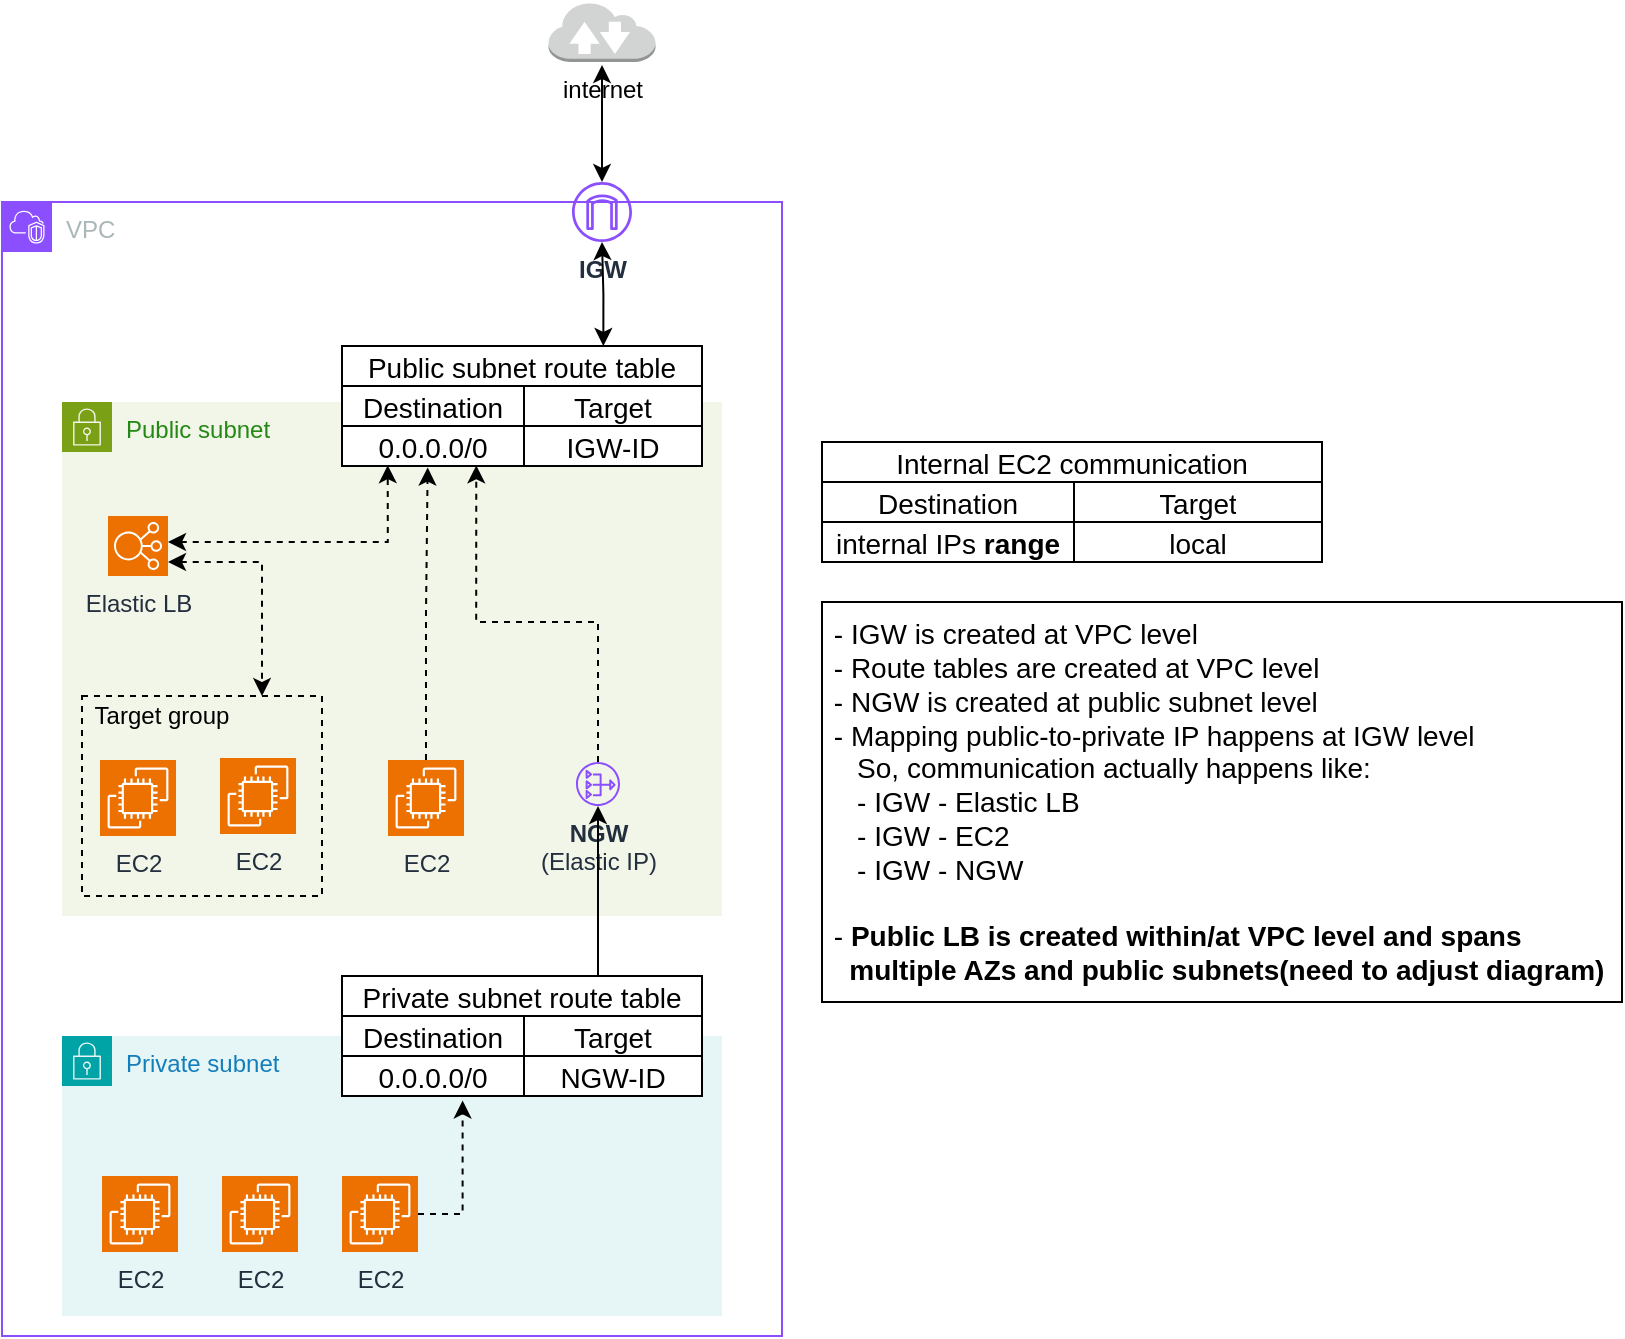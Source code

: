 <mxfile version="26.1.0">
  <diagram name="Page-1" id="J59PzGIV-IZARhgNcw3m">
    <mxGraphModel dx="993" dy="568" grid="1" gridSize="10" guides="1" tooltips="1" connect="1" arrows="1" fold="1" page="1" pageScale="1" pageWidth="850" pageHeight="1100" background="#ffffff" math="0" shadow="0">
      <root>
        <mxCell id="0" />
        <mxCell id="1" parent="0" />
        <mxCell id="nNxd906b-8G5X-YyZnIa-1" value="VPC" style="points=[[0,0],[0.25,0],[0.5,0],[0.75,0],[1,0],[1,0.25],[1,0.5],[1,0.75],[1,1],[0.75,1],[0.5,1],[0.25,1],[0,1],[0,0.75],[0,0.5],[0,0.25]];outlineConnect=0;gradientColor=none;html=1;whiteSpace=wrap;fontSize=12;fontStyle=0;container=0;pointerEvents=0;collapsible=0;recursiveResize=0;shape=mxgraph.aws4.group;grIcon=mxgraph.aws4.group_vpc2;strokeColor=#8C4FFF;fillColor=none;verticalAlign=top;align=left;spacingLeft=30;fontColor=#AAB7B8;dashed=0;" parent="1" vertex="1">
          <mxGeometry x="40" y="130" width="390" height="567" as="geometry" />
        </mxCell>
        <mxCell id="nNxd906b-8G5X-YyZnIa-15" value="" style="edgeStyle=orthogonalEdgeStyle;rounded=0;orthogonalLoop=1;jettySize=auto;html=1;startArrow=classic;startFill=1;" parent="1" source="UBAS4pGQuPnV54A2ei4c-3" edge="1">
          <mxGeometry relative="1" as="geometry">
            <mxPoint x="340" y="61.5" as="targetPoint" />
          </mxGeometry>
        </mxCell>
        <mxCell id="nNxd906b-8G5X-YyZnIa-114" value="Internal EC2 communication" style="shape=table;startSize=20;container=1;collapsible=0;childLayout=tableLayout;strokeColor=default;fontSize=14;labelBackgroundColor=none;gradientColor=none;swimlaneFillColor=default;" parent="1" vertex="1">
          <mxGeometry x="450" y="250" width="250" height="60" as="geometry" />
        </mxCell>
        <mxCell id="nNxd906b-8G5X-YyZnIa-115" value="" style="shape=tableRow;horizontal=0;startSize=0;swimlaneHead=0;swimlaneBody=0;strokeColor=inherit;top=0;left=0;bottom=0;right=0;collapsible=0;dropTarget=0;fillColor=none;points=[[0,0.5],[1,0.5]];portConstraint=eastwest;fontSize=16;swimlaneFillColor=default;" parent="nNxd906b-8G5X-YyZnIa-114" vertex="1">
          <mxGeometry y="20" width="250" height="20" as="geometry" />
        </mxCell>
        <mxCell id="nNxd906b-8G5X-YyZnIa-116" value="Destination" style="shape=partialRectangle;html=1;whiteSpace=wrap;connectable=0;strokeColor=inherit;overflow=hidden;fillColor=none;top=0;left=0;bottom=0;right=0;pointerEvents=1;fontSize=14;swimlaneFillColor=default;" parent="nNxd906b-8G5X-YyZnIa-115" vertex="1">
          <mxGeometry width="126" height="20" as="geometry">
            <mxRectangle width="126" height="20" as="alternateBounds" />
          </mxGeometry>
        </mxCell>
        <mxCell id="nNxd906b-8G5X-YyZnIa-117" value="Target" style="shape=partialRectangle;html=1;whiteSpace=wrap;connectable=0;strokeColor=inherit;overflow=hidden;fillColor=none;top=0;left=0;bottom=0;right=0;pointerEvents=1;fontSize=14;swimlaneFillColor=default;" parent="nNxd906b-8G5X-YyZnIa-115" vertex="1">
          <mxGeometry x="126" width="124" height="20" as="geometry">
            <mxRectangle width="124" height="20" as="alternateBounds" />
          </mxGeometry>
        </mxCell>
        <mxCell id="nNxd906b-8G5X-YyZnIa-118" value="" style="shape=tableRow;horizontal=0;startSize=0;swimlaneHead=0;swimlaneBody=0;strokeColor=inherit;top=0;left=0;bottom=0;right=0;collapsible=0;dropTarget=0;fillColor=none;points=[[0,0.5],[1,0.5]];portConstraint=eastwest;fontSize=16;swimlaneFillColor=default;" parent="nNxd906b-8G5X-YyZnIa-114" vertex="1">
          <mxGeometry y="40" width="250" height="20" as="geometry" />
        </mxCell>
        <mxCell id="nNxd906b-8G5X-YyZnIa-119" value="internal IPs &lt;b&gt;range&lt;/b&gt;" style="shape=partialRectangle;html=1;whiteSpace=wrap;connectable=0;strokeColor=inherit;overflow=hidden;fillColor=none;top=0;left=0;bottom=0;right=0;pointerEvents=1;fontSize=14;swimlaneFillColor=default;" parent="nNxd906b-8G5X-YyZnIa-118" vertex="1">
          <mxGeometry width="126" height="20" as="geometry">
            <mxRectangle width="126" height="20" as="alternateBounds" />
          </mxGeometry>
        </mxCell>
        <mxCell id="nNxd906b-8G5X-YyZnIa-120" value="local" style="shape=partialRectangle;html=1;whiteSpace=wrap;connectable=0;strokeColor=inherit;overflow=hidden;fillColor=none;top=0;left=0;bottom=0;right=0;pointerEvents=1;fontSize=14;swimlaneFillColor=default;" parent="nNxd906b-8G5X-YyZnIa-118" vertex="1">
          <mxGeometry x="126" width="124" height="20" as="geometry">
            <mxRectangle width="124" height="20" as="alternateBounds" />
          </mxGeometry>
        </mxCell>
        <mxCell id="nNxd906b-8G5X-YyZnIa-122" value="&lt;font style=&quot;font-size: 14px; background-color: light-dark(#ffffff, var(--ge-dark-color, #121212));&quot;&gt;&amp;nbsp;- IGW is created at VPC level&lt;/font&gt;&lt;div&gt;&lt;font style=&quot;font-size: 14px; background-color: light-dark(#ffffff, var(--ge-dark-color, #121212));&quot;&gt;&amp;nbsp;- Route tables are created at VPC level&lt;/font&gt;&lt;/div&gt;&lt;div&gt;&lt;span style=&quot;background-color: light-dark(#ffffff, var(--ge-dark-color, #121212));&quot;&gt;&lt;font style=&quot;font-size: 14px;&quot;&gt;&amp;nbsp;- &lt;/font&gt;&lt;font style=&quot;font-size: 14px;&quot;&gt;&lt;font style=&quot;&quot;&gt;NGW is created at public subnet level&lt;br&gt;&amp;nbsp;- Mapping public-to-private IP happens at IGW level&lt;br&gt;&amp;nbsp; &amp;nbsp; So, communication actually happens like:&lt;/font&gt;&lt;/font&gt;&lt;/span&gt;&lt;/div&gt;&lt;div&gt;&lt;span style=&quot;background-color: light-dark(#ffffff, var(--ge-dark-color, #121212));&quot;&gt;&lt;font style=&quot;font-size: 14px;&quot;&gt;&lt;font style=&quot;&quot;&gt;&amp;nbsp; &amp;nbsp; - IGW - Elastic LB&lt;/font&gt;&lt;/font&gt;&lt;/span&gt;&lt;/div&gt;&lt;div&gt;&lt;span style=&quot;background-color: light-dark(#ffffff, var(--ge-dark-color, #121212));&quot;&gt;&lt;font style=&quot;font-size: 14px;&quot;&gt;&lt;font style=&quot;&quot;&gt;&amp;nbsp; &amp;nbsp; - IGW - EC2&lt;/font&gt;&lt;/font&gt;&lt;/span&gt;&lt;/div&gt;&lt;div&gt;&lt;span style=&quot;background-color: light-dark(#ffffff, var(--ge-dark-color, #121212));&quot;&gt;&lt;font style=&quot;font-size: 14px;&quot;&gt;&lt;font style=&quot;&quot;&gt;&amp;nbsp; &amp;nbsp; - IGW - NGW&lt;br&gt;&lt;br&gt;&amp;nbsp;- &lt;b&gt;Public LB is created within/at VPC level and spans&lt;/b&gt;&lt;/font&gt;&lt;/font&gt;&lt;/span&gt;&lt;/div&gt;&lt;div&gt;&lt;span style=&quot;background-color: light-dark(#ffffff, var(--ge-dark-color, #121212));&quot;&gt;&lt;font style=&quot;font-size: 14px;&quot;&gt;&lt;font style=&quot;&quot;&gt;&lt;b&gt;&amp;nbsp; &amp;nbsp;multiple AZs and public subnets(need to adjust diagram)&lt;/b&gt;&lt;/font&gt;&lt;/font&gt;&lt;/span&gt;&lt;/div&gt;" style="rounded=0;whiteSpace=wrap;html=1;align=left;" parent="1" vertex="1">
          <mxGeometry x="450" y="330" width="400" height="200" as="geometry" />
        </mxCell>
        <mxCell id="UBAS4pGQuPnV54A2ei4c-3" value="&lt;b&gt;IGW&lt;/b&gt;" style="sketch=0;outlineConnect=0;fontColor=#232F3E;gradientColor=none;fillColor=#8C4FFF;strokeColor=none;dashed=0;verticalLabelPosition=bottom;verticalAlign=top;align=center;html=1;fontSize=12;fontStyle=0;aspect=fixed;pointerEvents=1;shape=mxgraph.aws4.internet_gateway;" parent="1" vertex="1">
          <mxGeometry x="325" y="120" width="30" height="30" as="geometry" />
        </mxCell>
        <mxCell id="nNxd906b-8G5X-YyZnIa-13" style="edgeStyle=orthogonalEdgeStyle;rounded=0;orthogonalLoop=1;jettySize=auto;html=1;startArrow=classic;startFill=1;exitX=0.726;exitY=0;exitDx=0;exitDy=0;exitPerimeter=0;" parent="1" source="nNxd906b-8G5X-YyZnIa-106" target="UBAS4pGQuPnV54A2ei4c-3" edge="1">
          <mxGeometry relative="1" as="geometry">
            <mxPoint x="340" y="180" as="sourcePoint" />
            <Array as="points" />
          </mxGeometry>
        </mxCell>
        <mxCell id="oJM-QH1wbEqwgT6jP4RW-5" value="Public subnet" style="points=[[0,0],[0.25,0],[0.5,0],[0.75,0],[1,0],[1,0.25],[1,0.5],[1,0.75],[1,1],[0.75,1],[0.5,1],[0.25,1],[0,1],[0,0.75],[0,0.5],[0,0.25]];outlineConnect=0;gradientColor=none;html=1;whiteSpace=wrap;fontSize=12;fontStyle=0;container=1;pointerEvents=0;collapsible=0;recursiveResize=0;shape=mxgraph.aws4.group;grIcon=mxgraph.aws4.group_security_group;grStroke=0;strokeColor=#7AA116;fillColor=#F2F6E8;verticalAlign=top;align=left;spacingLeft=30;fontColor=#248814;dashed=0;" parent="1" vertex="1">
          <mxGeometry x="70" y="230" width="330" height="257" as="geometry" />
        </mxCell>
        <mxCell id="vzpLXu1XSNqRQezVzqwZ-9" value="" style="group" vertex="1" connectable="0" parent="oJM-QH1wbEqwgT6jP4RW-5">
          <mxGeometry x="10" y="147" width="120" height="100" as="geometry" />
        </mxCell>
        <mxCell id="vzpLXu1XSNqRQezVzqwZ-7" value="Target group" style="text;html=1;align=center;verticalAlign=middle;whiteSpace=wrap;rounded=0;" vertex="1" parent="vzpLXu1XSNqRQezVzqwZ-9">
          <mxGeometry width="80" height="20" as="geometry" />
        </mxCell>
        <mxCell id="vzpLXu1XSNqRQezVzqwZ-5" value="" style="rounded=0;whiteSpace=wrap;html=1;fillColor=none;dashed=1;" vertex="1" parent="vzpLXu1XSNqRQezVzqwZ-9">
          <mxGeometry width="120" height="100" as="geometry" />
        </mxCell>
        <mxCell id="nNxd906b-8G5X-YyZnIa-3" value="EC2" style="sketch=0;points=[[0,0,0],[0.25,0,0],[0.5,0,0],[0.75,0,0],[1,0,0],[0,1,0],[0.25,1,0],[0.5,1,0],[0.75,1,0],[1,1,0],[0,0.25,0],[0,0.5,0],[0,0.75,0],[1,0.25,0],[1,0.5,0],[1,0.75,0]];outlineConnect=0;fontColor=#232F3E;fillColor=#ED7100;strokeColor=#ffffff;dashed=0;verticalLabelPosition=bottom;verticalAlign=top;align=center;html=1;fontSize=12;fontStyle=0;aspect=fixed;shape=mxgraph.aws4.resourceIcon;resIcon=mxgraph.aws4.ec2;" parent="oJM-QH1wbEqwgT6jP4RW-5" vertex="1">
          <mxGeometry x="19" y="179" width="38" height="38" as="geometry" />
        </mxCell>
        <mxCell id="nNxd906b-8G5X-YyZnIa-4" value="EC2" style="sketch=0;points=[[0,0,0],[0.25,0,0],[0.5,0,0],[0.75,0,0],[1,0,0],[0,1,0],[0.25,1,0],[0.5,1,0],[0.75,1,0],[1,1,0],[0,0.25,0],[0,0.5,0],[0,0.75,0],[1,0.25,0],[1,0.5,0],[1,0.75,0]];outlineConnect=0;fontColor=#232F3E;fillColor=#ED7100;strokeColor=#ffffff;dashed=0;verticalLabelPosition=bottom;verticalAlign=top;align=center;html=1;fontSize=12;fontStyle=0;aspect=fixed;shape=mxgraph.aws4.resourceIcon;resIcon=mxgraph.aws4.ec2;" parent="oJM-QH1wbEqwgT6jP4RW-5" vertex="1">
          <mxGeometry x="79" y="178" width="38" height="38" as="geometry" />
        </mxCell>
        <mxCell id="nNxd906b-8G5X-YyZnIa-5" value="EC2" style="sketch=0;points=[[0,0,0],[0.25,0,0],[0.5,0,0],[0.75,0,0],[1,0,0],[0,1,0],[0.25,1,0],[0.5,1,0],[0.75,1,0],[1,1,0],[0,0.25,0],[0,0.5,0],[0,0.75,0],[1,0.25,0],[1,0.5,0],[1,0.75,0]];outlineConnect=0;fontColor=#232F3E;fillColor=#ED7100;strokeColor=#ffffff;dashed=0;verticalLabelPosition=bottom;verticalAlign=top;align=center;html=1;fontSize=12;fontStyle=0;aspect=fixed;shape=mxgraph.aws4.resourceIcon;resIcon=mxgraph.aws4.ec2;" parent="oJM-QH1wbEqwgT6jP4RW-5" vertex="1">
          <mxGeometry x="163" y="179" width="38" height="38" as="geometry" />
        </mxCell>
        <mxCell id="UBAS4pGQuPnV54A2ei4c-2" value="&lt;b&gt;NGW&lt;/b&gt;&lt;div&gt;(Elastic IP)&lt;/div&gt;" style="sketch=0;outlineConnect=0;fontColor=#232F3E;gradientColor=none;fillColor=#8C4FFF;strokeColor=none;dashed=0;verticalLabelPosition=bottom;verticalAlign=top;align=center;html=1;fontSize=12;fontStyle=0;aspect=fixed;pointerEvents=1;shape=mxgraph.aws4.nat_gateway;" parent="oJM-QH1wbEqwgT6jP4RW-5" vertex="1">
          <mxGeometry x="257" y="180" width="22" height="22" as="geometry" />
        </mxCell>
        <mxCell id="vzpLXu1XSNqRQezVzqwZ-8" style="edgeStyle=orthogonalEdgeStyle;rounded=0;orthogonalLoop=1;jettySize=auto;html=1;entryX=0.75;entryY=0;entryDx=0;entryDy=0;dashed=1;startArrow=classic;startFill=1;" edge="1" parent="oJM-QH1wbEqwgT6jP4RW-5" source="vzpLXu1XSNqRQezVzqwZ-1" target="vzpLXu1XSNqRQezVzqwZ-5">
          <mxGeometry relative="1" as="geometry">
            <Array as="points">
              <mxPoint x="100" y="80" />
            </Array>
          </mxGeometry>
        </mxCell>
        <mxCell id="vzpLXu1XSNqRQezVzqwZ-1" value="Elastic LB" style="sketch=0;points=[[0,0,0],[0.25,0,0],[0.5,0,0],[0.75,0,0],[1,0,0],[0,1,0],[0.25,1,0],[0.5,1,0],[0.75,1,0],[1,1,0],[0,0.25,0],[0,0.5,0],[0,0.75,0],[1,0.25,0],[1,0.5,0],[1,0.75,0]];outlineConnect=0;fontColor=#232F3E;fillColor=#ED7100;strokeColor=#ffffff;dashed=0;verticalLabelPosition=bottom;verticalAlign=top;align=center;html=1;fontSize=12;fontStyle=0;aspect=fixed;shape=mxgraph.aws4.resourceIcon;resIcon=mxgraph.aws4.elastic_load_balancing;" vertex="1" parent="oJM-QH1wbEqwgT6jP4RW-5">
          <mxGeometry x="23" y="57" width="30" height="30" as="geometry" />
        </mxCell>
        <mxCell id="oJM-QH1wbEqwgT6jP4RW-4" value="Private subnet" style="points=[[0,0],[0.25,0],[0.5,0],[0.75,0],[1,0],[1,0.25],[1,0.5],[1,0.75],[1,1],[0.75,1],[0.5,1],[0.25,1],[0,1],[0,0.75],[0,0.5],[0,0.25]];outlineConnect=0;gradientColor=none;html=1;whiteSpace=wrap;fontSize=12;fontStyle=0;container=1;pointerEvents=0;collapsible=0;recursiveResize=0;shape=mxgraph.aws4.group;grIcon=mxgraph.aws4.group_security_group;grStroke=0;strokeColor=#00A4A6;fillColor=#E6F6F7;verticalAlign=top;align=left;spacingLeft=30;fontColor=#147EBA;dashed=0;" parent="1" vertex="1">
          <mxGeometry x="70" y="547" width="330" height="140" as="geometry" />
        </mxCell>
        <mxCell id="nNxd906b-8G5X-YyZnIa-7" value="EC2" style="sketch=0;points=[[0,0,0],[0.25,0,0],[0.5,0,0],[0.75,0,0],[1,0,0],[0,1,0],[0.25,1,0],[0.5,1,0],[0.75,1,0],[1,1,0],[0,0.25,0],[0,0.5,0],[0,0.75,0],[1,0.25,0],[1,0.5,0],[1,0.75,0]];outlineConnect=0;fontColor=#232F3E;fillColor=#ED7100;strokeColor=#ffffff;dashed=0;verticalLabelPosition=bottom;verticalAlign=top;align=center;html=1;fontSize=12;fontStyle=0;aspect=fixed;shape=mxgraph.aws4.resourceIcon;resIcon=mxgraph.aws4.ec2;" parent="oJM-QH1wbEqwgT6jP4RW-4" vertex="1">
          <mxGeometry x="20" y="70" width="38" height="38" as="geometry" />
        </mxCell>
        <mxCell id="nNxd906b-8G5X-YyZnIa-8" value="EC2" style="sketch=0;points=[[0,0,0],[0.25,0,0],[0.5,0,0],[0.75,0,0],[1,0,0],[0,1,0],[0.25,1,0],[0.5,1,0],[0.75,1,0],[1,1,0],[0,0.25,0],[0,0.5,0],[0,0.75,0],[1,0.25,0],[1,0.5,0],[1,0.75,0]];outlineConnect=0;fontColor=#232F3E;fillColor=#ED7100;strokeColor=#ffffff;dashed=0;verticalLabelPosition=bottom;verticalAlign=top;align=center;html=1;fontSize=12;fontStyle=0;aspect=fixed;shape=mxgraph.aws4.resourceIcon;resIcon=mxgraph.aws4.ec2;" parent="oJM-QH1wbEqwgT6jP4RW-4" vertex="1">
          <mxGeometry x="80" y="70" width="38" height="38" as="geometry" />
        </mxCell>
        <mxCell id="nNxd906b-8G5X-YyZnIa-9" value="EC2" style="sketch=0;points=[[0,0,0],[0.25,0,0],[0.5,0,0],[0.75,0,0],[1,0,0],[0,1,0],[0.25,1,0],[0.5,1,0],[0.75,1,0],[1,1,0],[0,0.25,0],[0,0.5,0],[0,0.75,0],[1,0.25,0],[1,0.5,0],[1,0.75,0]];outlineConnect=0;fontColor=#232F3E;fillColor=#ED7100;strokeColor=#ffffff;dashed=0;verticalLabelPosition=bottom;verticalAlign=top;align=center;html=1;fontSize=12;fontStyle=0;aspect=fixed;shape=mxgraph.aws4.resourceIcon;resIcon=mxgraph.aws4.ec2;" parent="oJM-QH1wbEqwgT6jP4RW-4" vertex="1">
          <mxGeometry x="140" y="70" width="38" height="38" as="geometry" />
        </mxCell>
        <mxCell id="nNxd906b-8G5X-YyZnIa-11" value="" style="edgeStyle=orthogonalEdgeStyle;rounded=0;orthogonalLoop=1;jettySize=auto;html=1;exitX=0.717;exitY=0.022;exitDx=0;exitDy=0;exitPerimeter=0;" parent="1" source="nNxd906b-8G5X-YyZnIa-99" target="UBAS4pGQuPnV54A2ei4c-2" edge="1">
          <mxGeometry relative="1" as="geometry">
            <mxPoint x="301" y="507.0" as="sourcePoint" />
            <Array as="points">
              <mxPoint x="339" y="517" />
              <mxPoint x="338" y="517" />
            </Array>
          </mxGeometry>
        </mxCell>
        <mxCell id="nNxd906b-8G5X-YyZnIa-16" style="edgeStyle=orthogonalEdgeStyle;rounded=0;orthogonalLoop=1;jettySize=auto;html=1;dashed=1;entryX=0.335;entryY=1.111;entryDx=0;entryDy=0;entryPerimeter=0;" parent="1" source="nNxd906b-8G5X-YyZnIa-9" target="nNxd906b-8G5X-YyZnIa-103" edge="1">
          <mxGeometry relative="1" as="geometry">
            <mxPoint x="301" y="567" as="targetPoint" />
            <Array as="points">
              <mxPoint x="270" y="636" />
            </Array>
          </mxGeometry>
        </mxCell>
        <mxCell id="nNxd906b-8G5X-YyZnIa-99" value="Private subnet route table" style="shape=table;startSize=20;container=1;collapsible=0;childLayout=tableLayout;strokeColor=default;fontSize=14;labelBackgroundColor=none;gradientColor=none;swimlaneFillColor=default;" parent="1" vertex="1">
          <mxGeometry x="210" y="517" width="180" height="60" as="geometry" />
        </mxCell>
        <mxCell id="nNxd906b-8G5X-YyZnIa-100" value="" style="shape=tableRow;horizontal=0;startSize=0;swimlaneHead=0;swimlaneBody=0;strokeColor=inherit;top=0;left=0;bottom=0;right=0;collapsible=0;dropTarget=0;fillColor=none;points=[[0,0.5],[1,0.5]];portConstraint=eastwest;fontSize=16;swimlaneFillColor=default;" parent="nNxd906b-8G5X-YyZnIa-99" vertex="1">
          <mxGeometry y="20" width="180" height="20" as="geometry" />
        </mxCell>
        <mxCell id="nNxd906b-8G5X-YyZnIa-101" value="Destination" style="shape=partialRectangle;html=1;whiteSpace=wrap;connectable=0;strokeColor=inherit;overflow=hidden;fillColor=none;top=0;left=0;bottom=0;right=0;pointerEvents=1;fontSize=14;swimlaneFillColor=default;" parent="nNxd906b-8G5X-YyZnIa-100" vertex="1">
          <mxGeometry width="91" height="20" as="geometry">
            <mxRectangle width="91" height="20" as="alternateBounds" />
          </mxGeometry>
        </mxCell>
        <mxCell id="nNxd906b-8G5X-YyZnIa-102" value="Target" style="shape=partialRectangle;html=1;whiteSpace=wrap;connectable=0;strokeColor=inherit;overflow=hidden;fillColor=none;top=0;left=0;bottom=0;right=0;pointerEvents=1;fontSize=14;swimlaneFillColor=default;" parent="nNxd906b-8G5X-YyZnIa-100" vertex="1">
          <mxGeometry x="91" width="89" height="20" as="geometry">
            <mxRectangle width="89" height="20" as="alternateBounds" />
          </mxGeometry>
        </mxCell>
        <mxCell id="nNxd906b-8G5X-YyZnIa-103" value="" style="shape=tableRow;horizontal=0;startSize=0;swimlaneHead=0;swimlaneBody=0;strokeColor=inherit;top=0;left=0;bottom=0;right=0;collapsible=0;dropTarget=0;fillColor=none;points=[[0,0.5],[1,0.5]];portConstraint=eastwest;fontSize=16;swimlaneFillColor=default;" parent="nNxd906b-8G5X-YyZnIa-99" vertex="1">
          <mxGeometry y="40" width="180" height="20" as="geometry" />
        </mxCell>
        <mxCell id="nNxd906b-8G5X-YyZnIa-104" value="0.0.0.0/0" style="shape=partialRectangle;html=1;whiteSpace=wrap;connectable=0;strokeColor=inherit;overflow=hidden;fillColor=none;top=0;left=0;bottom=0;right=0;pointerEvents=1;fontSize=14;swimlaneFillColor=default;" parent="nNxd906b-8G5X-YyZnIa-103" vertex="1">
          <mxGeometry width="91" height="20" as="geometry">
            <mxRectangle width="91" height="20" as="alternateBounds" />
          </mxGeometry>
        </mxCell>
        <mxCell id="nNxd906b-8G5X-YyZnIa-105" value="NGW-ID" style="shape=partialRectangle;html=1;whiteSpace=wrap;connectable=0;strokeColor=inherit;overflow=hidden;fillColor=none;top=0;left=0;bottom=0;right=0;pointerEvents=1;fontSize=14;swimlaneFillColor=default;" parent="nNxd906b-8G5X-YyZnIa-103" vertex="1">
          <mxGeometry x="91" width="89" height="20" as="geometry">
            <mxRectangle width="89" height="20" as="alternateBounds" />
          </mxGeometry>
        </mxCell>
        <mxCell id="nNxd906b-8G5X-YyZnIa-106" value="Public subnet route table" style="shape=table;startSize=20;container=1;collapsible=0;childLayout=tableLayout;strokeColor=default;fontSize=14;labelBackgroundColor=none;gradientColor=none;swimlaneFillColor=default;" parent="1" vertex="1">
          <mxGeometry x="210" y="202" width="180" height="60" as="geometry" />
        </mxCell>
        <mxCell id="nNxd906b-8G5X-YyZnIa-107" value="" style="shape=tableRow;horizontal=0;startSize=0;swimlaneHead=0;swimlaneBody=0;strokeColor=inherit;top=0;left=0;bottom=0;right=0;collapsible=0;dropTarget=0;fillColor=none;points=[[0,0.5],[1,0.5]];portConstraint=eastwest;fontSize=16;swimlaneFillColor=default;" parent="nNxd906b-8G5X-YyZnIa-106" vertex="1">
          <mxGeometry y="20" width="180" height="20" as="geometry" />
        </mxCell>
        <mxCell id="nNxd906b-8G5X-YyZnIa-108" value="Destination" style="shape=partialRectangle;html=1;whiteSpace=wrap;connectable=0;strokeColor=inherit;overflow=hidden;fillColor=none;top=0;left=0;bottom=0;right=0;pointerEvents=1;fontSize=14;swimlaneFillColor=default;" parent="nNxd906b-8G5X-YyZnIa-107" vertex="1">
          <mxGeometry width="91" height="20" as="geometry">
            <mxRectangle width="91" height="20" as="alternateBounds" />
          </mxGeometry>
        </mxCell>
        <mxCell id="nNxd906b-8G5X-YyZnIa-109" value="Target" style="shape=partialRectangle;html=1;whiteSpace=wrap;connectable=0;strokeColor=inherit;overflow=hidden;fillColor=none;top=0;left=0;bottom=0;right=0;pointerEvents=1;fontSize=14;swimlaneFillColor=default;" parent="nNxd906b-8G5X-YyZnIa-107" vertex="1">
          <mxGeometry x="91" width="89" height="20" as="geometry">
            <mxRectangle width="89" height="20" as="alternateBounds" />
          </mxGeometry>
        </mxCell>
        <mxCell id="nNxd906b-8G5X-YyZnIa-110" value="" style="shape=tableRow;horizontal=0;startSize=0;swimlaneHead=0;swimlaneBody=0;strokeColor=inherit;top=0;left=0;bottom=0;right=0;collapsible=0;dropTarget=0;fillColor=none;points=[[0,0.5],[1,0.5]];portConstraint=eastwest;fontSize=16;swimlaneFillColor=default;" parent="nNxd906b-8G5X-YyZnIa-106" vertex="1">
          <mxGeometry y="40" width="180" height="20" as="geometry" />
        </mxCell>
        <mxCell id="nNxd906b-8G5X-YyZnIa-111" value="0.0.0.0/0" style="shape=partialRectangle;html=1;whiteSpace=wrap;connectable=0;strokeColor=inherit;overflow=hidden;fillColor=none;top=0;left=0;bottom=0;right=0;pointerEvents=1;fontSize=14;swimlaneFillColor=default;" parent="nNxd906b-8G5X-YyZnIa-110" vertex="1">
          <mxGeometry width="91" height="20" as="geometry">
            <mxRectangle width="91" height="20" as="alternateBounds" />
          </mxGeometry>
        </mxCell>
        <mxCell id="nNxd906b-8G5X-YyZnIa-112" value="IGW-ID" style="shape=partialRectangle;html=1;whiteSpace=wrap;connectable=0;strokeColor=inherit;overflow=hidden;fillColor=none;top=0;left=0;bottom=0;right=0;pointerEvents=1;fontSize=14;swimlaneFillColor=default;" parent="nNxd906b-8G5X-YyZnIa-110" vertex="1">
          <mxGeometry x="91" width="89" height="20" as="geometry">
            <mxRectangle width="89" height="20" as="alternateBounds" />
          </mxGeometry>
        </mxCell>
        <mxCell id="nNxd906b-8G5X-YyZnIa-113" style="edgeStyle=orthogonalEdgeStyle;rounded=0;orthogonalLoop=1;jettySize=auto;html=1;dashed=1;entryX=0.373;entryY=0.985;entryDx=0;entryDy=0;entryPerimeter=0;" parent="1" source="UBAS4pGQuPnV54A2ei4c-2" target="nNxd906b-8G5X-YyZnIa-110" edge="1">
          <mxGeometry relative="1" as="geometry">
            <Array as="points">
              <mxPoint x="338" y="340" />
              <mxPoint x="277" y="340" />
            </Array>
          </mxGeometry>
        </mxCell>
        <mxCell id="nNxd906b-8G5X-YyZnIa-17" style="edgeStyle=orthogonalEdgeStyle;rounded=0;orthogonalLoop=1;jettySize=auto;html=1;dashed=1;entryX=0.238;entryY=1.038;entryDx=0;entryDy=0;entryPerimeter=0;" parent="1" source="nNxd906b-8G5X-YyZnIa-5" target="nNxd906b-8G5X-YyZnIa-110" edge="1">
          <mxGeometry relative="1" as="geometry">
            <mxPoint x="250" y="270" as="targetPoint" />
            <Array as="points" />
          </mxGeometry>
        </mxCell>
        <mxCell id="vzpLXu1XSNqRQezVzqwZ-11" style="edgeStyle=orthogonalEdgeStyle;rounded=0;orthogonalLoop=1;jettySize=auto;html=1;entryX=0.127;entryY=0.979;entryDx=0;entryDy=0;entryPerimeter=0;endArrow=classic;startFill=1;dashed=1;endFill=1;startArrow=classic;" edge="1" parent="1" source="vzpLXu1XSNqRQezVzqwZ-1" target="nNxd906b-8G5X-YyZnIa-110">
          <mxGeometry relative="1" as="geometry">
            <Array as="points">
              <mxPoint x="233" y="300" />
            </Array>
          </mxGeometry>
        </mxCell>
        <mxCell id="vzpLXu1XSNqRQezVzqwZ-12" value="internet&lt;div&gt;&lt;br&gt;&lt;/div&gt;" style="outlineConnect=0;dashed=0;verticalLabelPosition=bottom;verticalAlign=top;align=center;html=1;shape=mxgraph.aws3.internet_2;fillColor=#D2D3D3;gradientColor=none;" vertex="1" parent="1">
          <mxGeometry x="313.25" y="30" width="53.5" height="30" as="geometry" />
        </mxCell>
      </root>
    </mxGraphModel>
  </diagram>
</mxfile>
